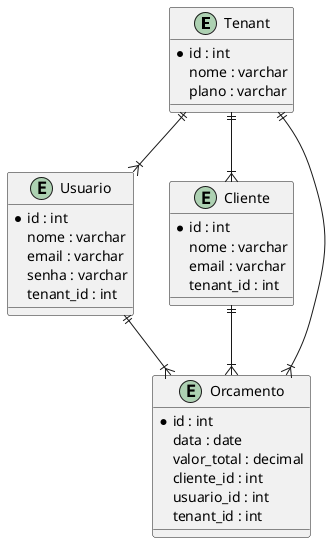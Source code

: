 @startuml der_easy_budget
entity "Tenant" as tenant {
  * id : int
nome : varchar
plano : varchar
}


entity "Usuario" as usuario {
  * id : int
nome : varchar
email : varchar
senha : varchar
  tenant_id : int
}


entity "Cliente" as cliente {
  * id : int
nome : varchar
email : varchar
  tenant_id : int
}


entity "Orcamento" as orcamento {
  * id : int
data : date
valor_total : decimal
  cliente_id : int
  usuario_id : int
  tenant_id : int
}


tenant ||--|{ usuario
tenant ||--|{ cliente
tenant ||--|{ orcamento
usuario ||--|{ orcamento
cliente ||--|{ orcamento
@enduml
